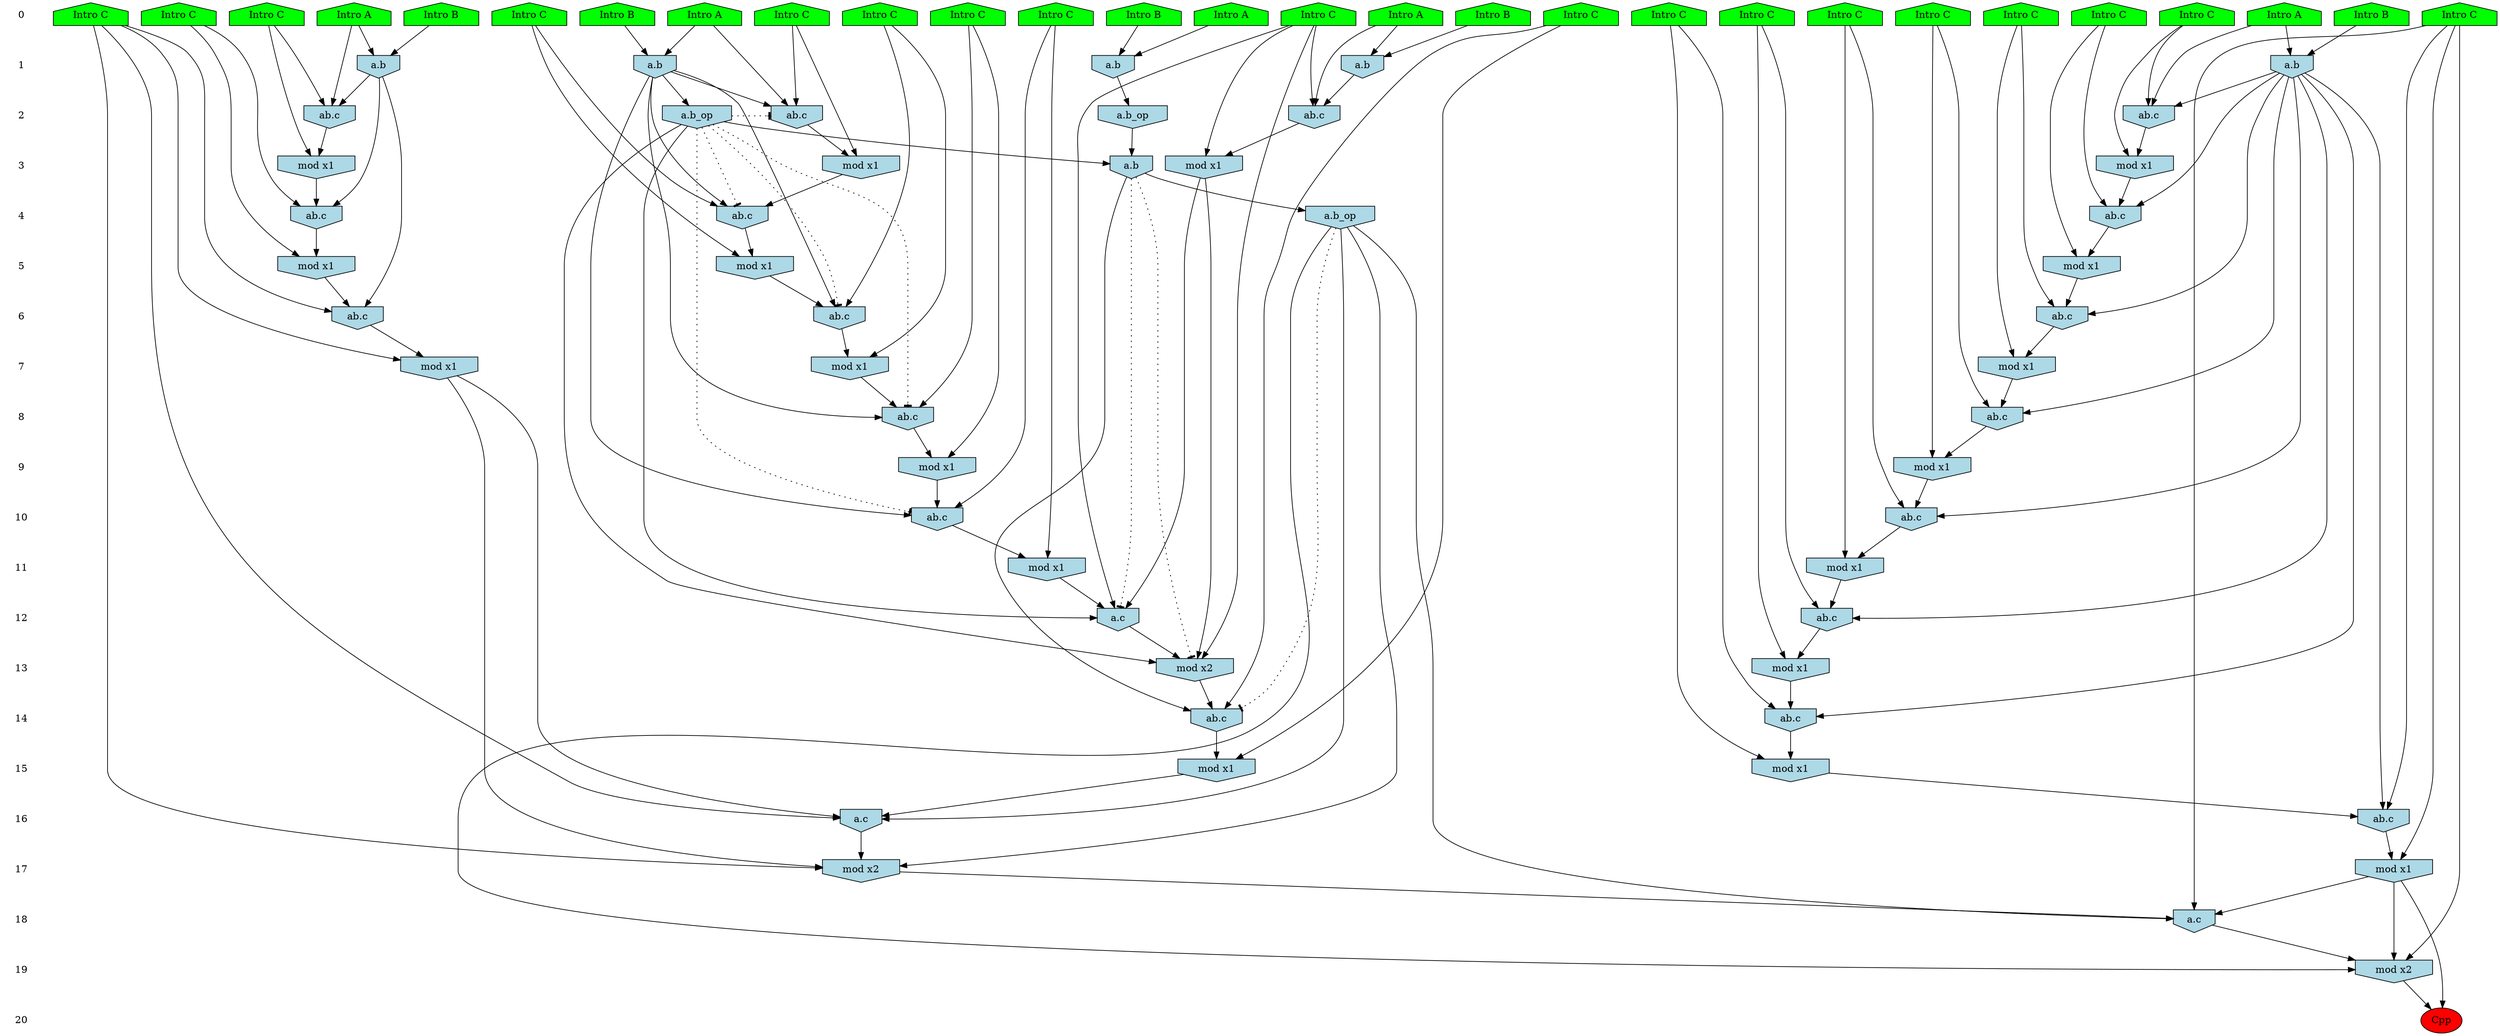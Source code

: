 /* Compression of 1 causal flows obtained in average at 1.984941E+01 t.u */
/* Compressed causal flows were: [3664] */
digraph G{
 ranksep=.5 ; 
{ rank = same ; "0" [shape=plaintext] ; node_1 [label ="Intro A", shape=house, style=filled, fillcolor=green] ;
node_2 [label ="Intro B", shape=house, style=filled, fillcolor=green] ;
node_3 [label ="Intro A", shape=house, style=filled, fillcolor=green] ;
node_4 [label ="Intro A", shape=house, style=filled, fillcolor=green] ;
node_5 [label ="Intro B", shape=house, style=filled, fillcolor=green] ;
node_6 [label ="Intro B", shape=house, style=filled, fillcolor=green] ;
node_7 [label ="Intro B", shape=house, style=filled, fillcolor=green] ;
node_8 [label ="Intro B", shape=house, style=filled, fillcolor=green] ;
node_9 [label ="Intro A", shape=house, style=filled, fillcolor=green] ;
node_10 [label ="Intro A", shape=house, style=filled, fillcolor=green] ;
node_11 [label ="Intro C", shape=house, style=filled, fillcolor=green] ;
node_12 [label ="Intro C", shape=house, style=filled, fillcolor=green] ;
node_13 [label ="Intro C", shape=house, style=filled, fillcolor=green] ;
node_14 [label ="Intro C", shape=house, style=filled, fillcolor=green] ;
node_15 [label ="Intro C", shape=house, style=filled, fillcolor=green] ;
node_16 [label ="Intro C", shape=house, style=filled, fillcolor=green] ;
node_17 [label ="Intro C", shape=house, style=filled, fillcolor=green] ;
node_18 [label ="Intro C", shape=house, style=filled, fillcolor=green] ;
node_19 [label ="Intro C", shape=house, style=filled, fillcolor=green] ;
node_20 [label ="Intro C", shape=house, style=filled, fillcolor=green] ;
node_21 [label ="Intro C", shape=house, style=filled, fillcolor=green] ;
node_22 [label ="Intro C", shape=house, style=filled, fillcolor=green] ;
node_23 [label ="Intro C", shape=house, style=filled, fillcolor=green] ;
node_24 [label ="Intro C", shape=house, style=filled, fillcolor=green] ;
node_25 [label ="Intro C", shape=house, style=filled, fillcolor=green] ;
node_26 [label ="Intro C", shape=house, style=filled, fillcolor=green] ;
node_27 [label ="Intro C", shape=house, style=filled, fillcolor=green] ;
node_28 [label ="Intro C", shape=house, style=filled, fillcolor=green] ;
}
{ rank = same ; "1" [shape=plaintext] ; node_29 [label="a.b", shape=invhouse, style=filled, fillcolor = lightblue] ;
node_31 [label="a.b", shape=invhouse, style=filled, fillcolor = lightblue] ;
node_33 [label="a.b", shape=invhouse, style=filled, fillcolor = lightblue] ;
node_36 [label="a.b", shape=invhouse, style=filled, fillcolor = lightblue] ;
node_40 [label="a.b", shape=invhouse, style=filled, fillcolor = lightblue] ;
}
{ rank = same ; "2" [shape=plaintext] ; node_30 [label="ab.c", shape=invhouse, style=filled, fillcolor = lightblue] ;
node_32 [label="ab.c", shape=invhouse, style=filled, fillcolor = lightblue] ;
node_42 [label="ab.c", shape=invhouse, style=filled, fillcolor = lightblue] ;
node_43 [label="ab.c", shape=invhouse, style=filled, fillcolor = lightblue] ;
node_54 [label="a.b_op", shape=invhouse, style=filled, fillcolor = lightblue] ;
node_57 [label="a.b_op", shape=invhouse, style=filled, fillcolor = lightblue] ;
}
{ rank = same ; "3" [shape=plaintext] ; node_34 [label="mod x1", shape=invhouse, style=filled, fillcolor = lightblue] ;
node_35 [label="mod x1", shape=invhouse, style=filled, fillcolor = lightblue] ;
node_45 [label="mod x1", shape=invhouse, style=filled, fillcolor = lightblue] ;
node_50 [label="mod x1", shape=invhouse, style=filled, fillcolor = lightblue] ;
node_65 [label="a.b", shape=invhouse, style=filled, fillcolor = lightblue] ;
}
{ rank = same ; "4" [shape=plaintext] ; node_37 [label="ab.c", shape=invhouse, style=filled, fillcolor = lightblue] ;
node_38 [label="ab.c", shape=invhouse, style=filled, fillcolor = lightblue] ;
node_48 [label="ab.c", shape=invhouse, style=filled, fillcolor = lightblue] ;
node_73 [label="a.b_op", shape=invhouse, style=filled, fillcolor = lightblue] ;
}
{ rank = same ; "5" [shape=plaintext] ; node_39 [label="mod x1", shape=invhouse, style=filled, fillcolor = lightblue] ;
node_47 [label="mod x1", shape=invhouse, style=filled, fillcolor = lightblue] ;
node_51 [label="mod x1", shape=invhouse, style=filled, fillcolor = lightblue] ;
}
{ rank = same ; "6" [shape=plaintext] ; node_41 [label="ab.c", shape=invhouse, style=filled, fillcolor = lightblue] ;
node_52 [label="ab.c", shape=invhouse, style=filled, fillcolor = lightblue] ;
node_58 [label="ab.c", shape=invhouse, style=filled, fillcolor = lightblue] ;
}
{ rank = same ; "7" [shape=plaintext] ; node_44 [label="mod x1", shape=invhouse, style=filled, fillcolor = lightblue] ;
node_56 [label="mod x1", shape=invhouse, style=filled, fillcolor = lightblue] ;
node_59 [label="mod x1", shape=invhouse, style=filled, fillcolor = lightblue] ;
}
{ rank = same ; "8" [shape=plaintext] ; node_46 [label="ab.c", shape=invhouse, style=filled, fillcolor = lightblue] ;
node_60 [label="ab.c", shape=invhouse, style=filled, fillcolor = lightblue] ;
}
{ rank = same ; "9" [shape=plaintext] ; node_49 [label="mod x1", shape=invhouse, style=filled, fillcolor = lightblue] ;
node_63 [label="mod x1", shape=invhouse, style=filled, fillcolor = lightblue] ;
}
{ rank = same ; "10" [shape=plaintext] ; node_53 [label="ab.c", shape=invhouse, style=filled, fillcolor = lightblue] ;
node_64 [label="ab.c", shape=invhouse, style=filled, fillcolor = lightblue] ;
}
{ rank = same ; "11" [shape=plaintext] ; node_55 [label="mod x1", shape=invhouse, style=filled, fillcolor = lightblue] ;
node_66 [label="mod x1", shape=invhouse, style=filled, fillcolor = lightblue] ;
}
{ rank = same ; "12" [shape=plaintext] ; node_61 [label="a.c", shape=invhouse, style=filled, fillcolor = lightblue] ;
node_67 [label="ab.c", shape=invhouse, style=filled, fillcolor = lightblue] ;
}
{ rank = same ; "13" [shape=plaintext] ; node_62 [label="mod x2", shape=invhouse, style=filled, fillcolor = lightblue] ;
node_68 [label="mod x1", shape=invhouse, style=filled, fillcolor = lightblue] ;
}
{ rank = same ; "14" [shape=plaintext] ; node_69 [label="ab.c", shape=invhouse, style=filled, fillcolor = lightblue] ;
node_70 [label="ab.c", shape=invhouse, style=filled, fillcolor = lightblue] ;
}
{ rank = same ; "15" [shape=plaintext] ; node_71 [label="mod x1", shape=invhouse, style=filled, fillcolor = lightblue] ;
node_72 [label="mod x1", shape=invhouse, style=filled, fillcolor = lightblue] ;
}
{ rank = same ; "16" [shape=plaintext] ; node_74 [label="ab.c", shape=invhouse, style=filled, fillcolor = lightblue] ;
node_76 [label="a.c", shape=invhouse, style=filled, fillcolor = lightblue] ;
}
{ rank = same ; "17" [shape=plaintext] ; node_75 [label="mod x1", shape=invhouse, style=filled, fillcolor = lightblue] ;
node_77 [label="mod x2", shape=invhouse, style=filled, fillcolor = lightblue] ;
}
{ rank = same ; "18" [shape=plaintext] ; node_78 [label="a.c", shape=invhouse, style=filled, fillcolor = lightblue] ;
}
{ rank = same ; "19" [shape=plaintext] ; node_79 [label="mod x2", shape=invhouse, style=filled, fillcolor = lightblue] ;
}
{ rank = same ; "20" [shape=plaintext] ; node_80 [label ="Cpp", style=filled, fillcolor=red] ;
}
"0" -> "1" [style="invis"]; 
"1" -> "2" [style="invis"]; 
"2" -> "3" [style="invis"]; 
"3" -> "4" [style="invis"]; 
"4" -> "5" [style="invis"]; 
"5" -> "6" [style="invis"]; 
"6" -> "7" [style="invis"]; 
"7" -> "8" [style="invis"]; 
"8" -> "9" [style="invis"]; 
"9" -> "10" [style="invis"]; 
"10" -> "11" [style="invis"]; 
"11" -> "12" [style="invis"]; 
"12" -> "13" [style="invis"]; 
"13" -> "14" [style="invis"]; 
"14" -> "15" [style="invis"]; 
"15" -> "16" [style="invis"]; 
"16" -> "17" [style="invis"]; 
"17" -> "18" [style="invis"]; 
"18" -> "19" [style="invis"]; 
"19" -> "20" [style="invis"]; 
node_4 -> node_29
node_6 -> node_29
node_4 -> node_30
node_12 -> node_30
node_29 -> node_30
node_7 -> node_31
node_9 -> node_31
node_9 -> node_32
node_22 -> node_32
node_31 -> node_32
node_2 -> node_33
node_10 -> node_33
node_22 -> node_34
node_32 -> node_34
node_12 -> node_35
node_30 -> node_35
node_3 -> node_36
node_5 -> node_36
node_27 -> node_37
node_29 -> node_37
node_35 -> node_37
node_11 -> node_38
node_31 -> node_38
node_34 -> node_38
node_27 -> node_39
node_37 -> node_39
node_1 -> node_40
node_8 -> node_40
node_17 -> node_41
node_29 -> node_41
node_39 -> node_41
node_3 -> node_42
node_15 -> node_42
node_36 -> node_42
node_1 -> node_43
node_21 -> node_43
node_40 -> node_43
node_17 -> node_44
node_41 -> node_44
node_21 -> node_45
node_43 -> node_45
node_20 -> node_46
node_29 -> node_46
node_44 -> node_46
node_11 -> node_47
node_38 -> node_47
node_28 -> node_48
node_40 -> node_48
node_45 -> node_48
node_20 -> node_49
node_46 -> node_49
node_15 -> node_50
node_42 -> node_50
node_28 -> node_51
node_48 -> node_51
node_26 -> node_52
node_31 -> node_52
node_47 -> node_52
node_16 -> node_53
node_29 -> node_53
node_49 -> node_53
node_29 -> node_54
node_16 -> node_55
node_53 -> node_55
node_26 -> node_56
node_52 -> node_56
node_33 -> node_57
node_13 -> node_58
node_40 -> node_58
node_51 -> node_58
node_13 -> node_59
node_58 -> node_59
node_24 -> node_60
node_40 -> node_60
node_59 -> node_60
node_15 -> node_61
node_50 -> node_61
node_54 -> node_61
node_55 -> node_61
node_15 -> node_62
node_50 -> node_62
node_54 -> node_62
node_61 -> node_62
node_24 -> node_63
node_60 -> node_63
node_25 -> node_64
node_40 -> node_64
node_63 -> node_64
node_54 -> node_65
node_57 -> node_65
node_25 -> node_66
node_64 -> node_66
node_14 -> node_67
node_40 -> node_67
node_66 -> node_67
node_14 -> node_68
node_67 -> node_68
node_23 -> node_69
node_40 -> node_69
node_68 -> node_69
node_19 -> node_70
node_62 -> node_70
node_65 -> node_70
node_23 -> node_71
node_69 -> node_71
node_19 -> node_72
node_70 -> node_72
node_65 -> node_73
node_18 -> node_74
node_40 -> node_74
node_71 -> node_74
node_18 -> node_75
node_74 -> node_75
node_26 -> node_76
node_56 -> node_76
node_72 -> node_76
node_73 -> node_76
node_26 -> node_77
node_56 -> node_77
node_73 -> node_77
node_76 -> node_77
node_18 -> node_78
node_73 -> node_78
node_75 -> node_78
node_77 -> node_78
node_18 -> node_79
node_73 -> node_79
node_75 -> node_79
node_78 -> node_79
node_75 -> node_80
node_79 -> node_80
node_54 -> node_53 [style=dotted, arrowhead = tee] 
node_54 -> node_46 [style=dotted, arrowhead = tee] 
node_54 -> node_41 [style=dotted, arrowhead = tee] 
node_54 -> node_37 [style=dotted, arrowhead = tee] 
node_54 -> node_30 [style=dotted, arrowhead = tee] 
node_65 -> node_62 [style=dotted, arrowhead = tee] 
node_65 -> node_61 [style=dotted, arrowhead = tee] 
node_73 -> node_70 [style=dotted, arrowhead = tee] 
}
/*
 Dot generation time: 0.000332
*/